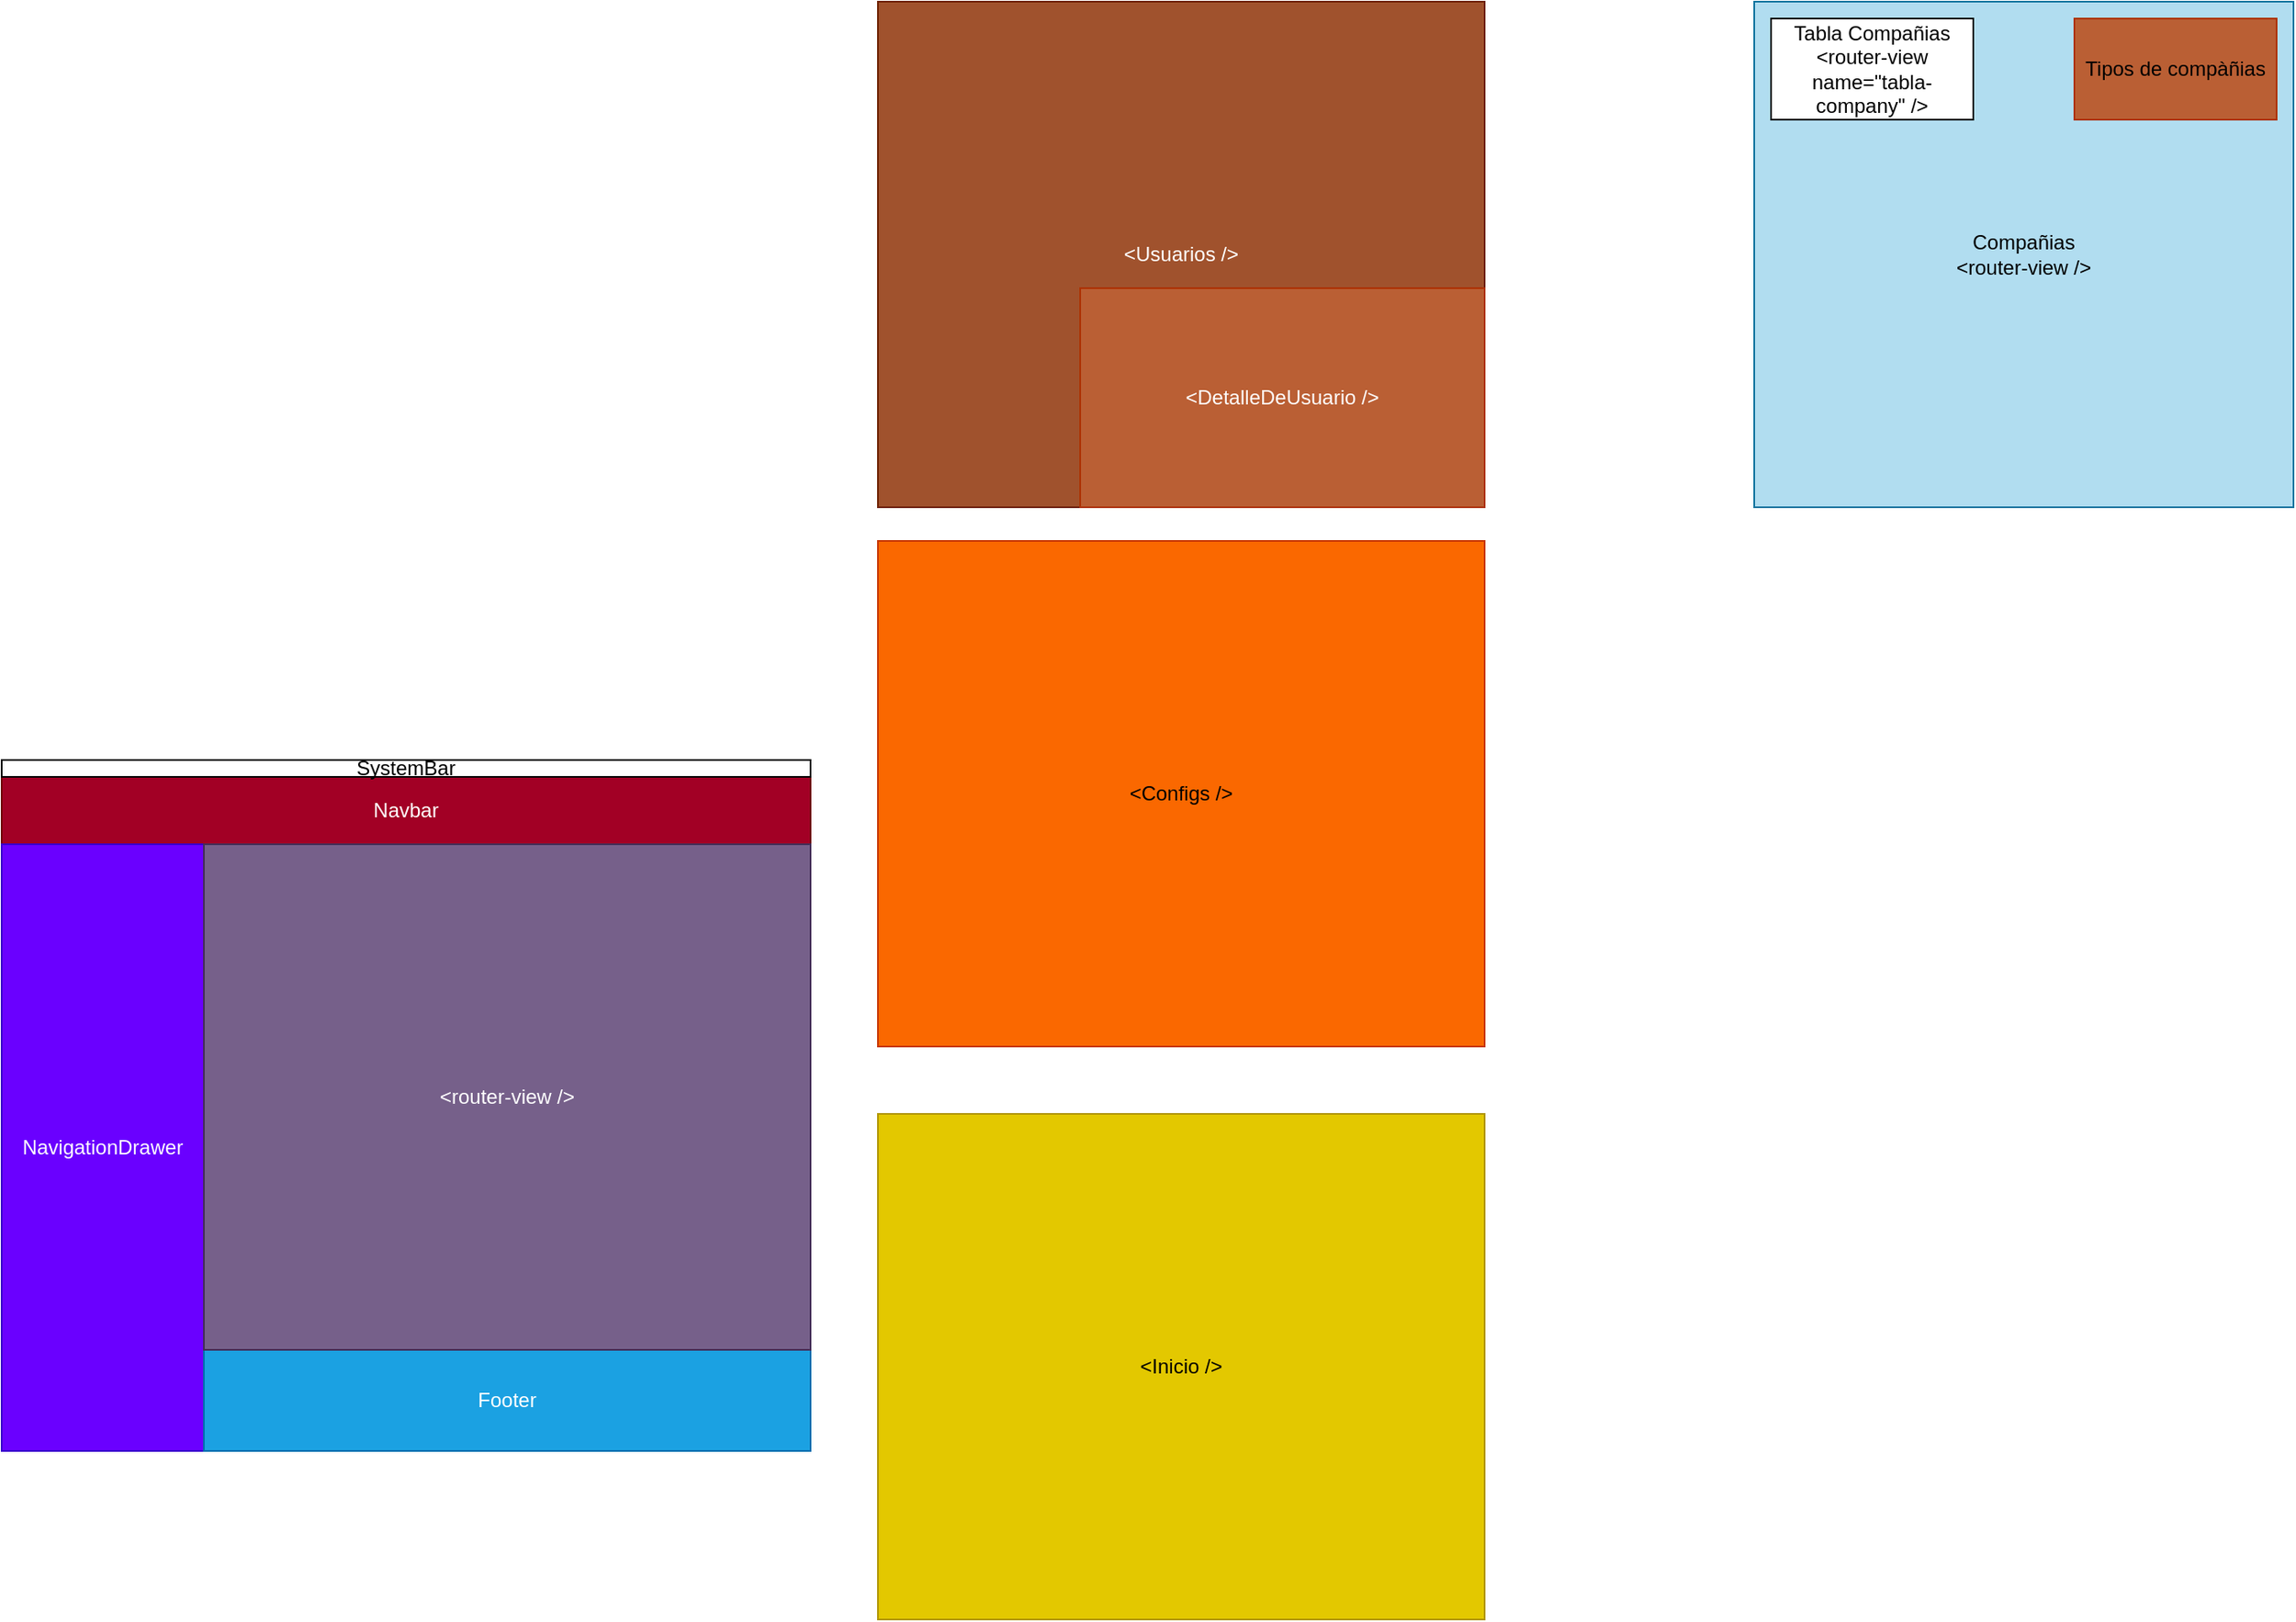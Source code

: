 <mxfile>
    <diagram id="73uIMB8wsvSuACGKjGvj" name="Page-1">
        <mxGraphModel dx="753" dy="1636" grid="1" gridSize="10" guides="1" tooltips="1" connect="1" arrows="1" fold="1" page="1" pageScale="1" pageWidth="827" pageHeight="1169" math="0" shadow="0">
            <root>
                <mxCell id="0"/>
                <mxCell id="1" parent="0"/>
                <mxCell id="2" value="" style="rounded=0;whiteSpace=wrap;html=1;" parent="1" vertex="1">
                    <mxGeometry x="120" y="40" width="480" height="400" as="geometry"/>
                </mxCell>
                <mxCell id="3" value="Navbar" style="rounded=0;whiteSpace=wrap;html=1;fillColor=#a20025;strokeColor=#6F0000;fontColor=#ffffff;" parent="1" vertex="1">
                    <mxGeometry x="120" y="40" width="480" height="40" as="geometry"/>
                </mxCell>
                <mxCell id="4" value="NavigationDrawer" style="rounded=0;whiteSpace=wrap;html=1;fillColor=#6a00ff;strokeColor=#3700CC;fontColor=#ffffff;" parent="1" vertex="1">
                    <mxGeometry x="120" y="80" width="120" height="360" as="geometry"/>
                </mxCell>
                <mxCell id="6" value="Footer" style="rounded=0;whiteSpace=wrap;html=1;fillColor=#1ba1e2;strokeColor=#006EAF;fontColor=#ffffff;" parent="1" vertex="1">
                    <mxGeometry x="240" y="380" width="360" height="60" as="geometry"/>
                </mxCell>
                <mxCell id="7" value="SystemBar" style="rounded=0;whiteSpace=wrap;html=1;" parent="1" vertex="1">
                    <mxGeometry x="120" y="30" width="480" height="10" as="geometry"/>
                </mxCell>
                <mxCell id="9" value="&amp;lt;Inicio /&amp;gt;" style="rounded=0;whiteSpace=wrap;html=1;fillColor=#e3c800;strokeColor=#B09500;fontColor=#000000;" parent="1" vertex="1">
                    <mxGeometry x="640" y="240" width="360" height="300" as="geometry"/>
                </mxCell>
                <mxCell id="10" value="&amp;lt;Configs /&amp;gt;" style="rounded=0;whiteSpace=wrap;html=1;fillColor=#fa6800;strokeColor=#C73500;fontColor=#000000;" parent="1" vertex="1">
                    <mxGeometry x="640" y="-100" width="360" height="300" as="geometry"/>
                </mxCell>
                <mxCell id="11" value="&amp;lt;router-view /&amp;gt;" style="rounded=0;whiteSpace=wrap;html=1;fillColor=#76608a;strokeColor=#432D57;fontColor=#ffffff;" parent="1" vertex="1">
                    <mxGeometry x="240" y="80" width="360" height="300" as="geometry"/>
                </mxCell>
                <mxCell id="13" value="&amp;lt;Usuarios /&amp;gt;" style="rounded=0;whiteSpace=wrap;html=1;fillColor=#a0522d;strokeColor=#6D1F00;fontColor=#ffffff;" vertex="1" parent="1">
                    <mxGeometry x="640" y="-420" width="360" height="300" as="geometry"/>
                </mxCell>
                <mxCell id="15" value="&amp;lt;DetalleDeUsuario /&amp;gt;" style="rounded=0;whiteSpace=wrap;html=1;fontColor=#ffffff;strokeColor=#AD3100;fillColor=#BA5F34;" vertex="1" parent="1">
                    <mxGeometry x="760" y="-250" width="240" height="130" as="geometry"/>
                </mxCell>
                <mxCell id="18" value="Compañias&lt;br&gt;&amp;lt;router-view /&amp;gt;" style="rounded=0;whiteSpace=wrap;html=1;strokeColor=#10739e;fillColor=#b1ddf0;" vertex="1" parent="1">
                    <mxGeometry x="1160" y="-420" width="320" height="300" as="geometry"/>
                </mxCell>
                <mxCell id="19" value="Tabla Compañias&lt;br&gt;&amp;lt;router-view name=&quot;tabla-company&quot; /&amp;gt;" style="rounded=0;whiteSpace=wrap;html=1;" vertex="1" parent="1">
                    <mxGeometry x="1170" y="-410" width="120" height="60" as="geometry"/>
                </mxCell>
                <mxCell id="20" value="Tipos de compàñias" style="rounded=0;whiteSpace=wrap;html=1;strokeColor=#AD3100;fillColor=#BA5F34;" vertex="1" parent="1">
                    <mxGeometry x="1350" y="-410" width="120" height="60" as="geometry"/>
                </mxCell>
            </root>
        </mxGraphModel>
    </diagram>
</mxfile>